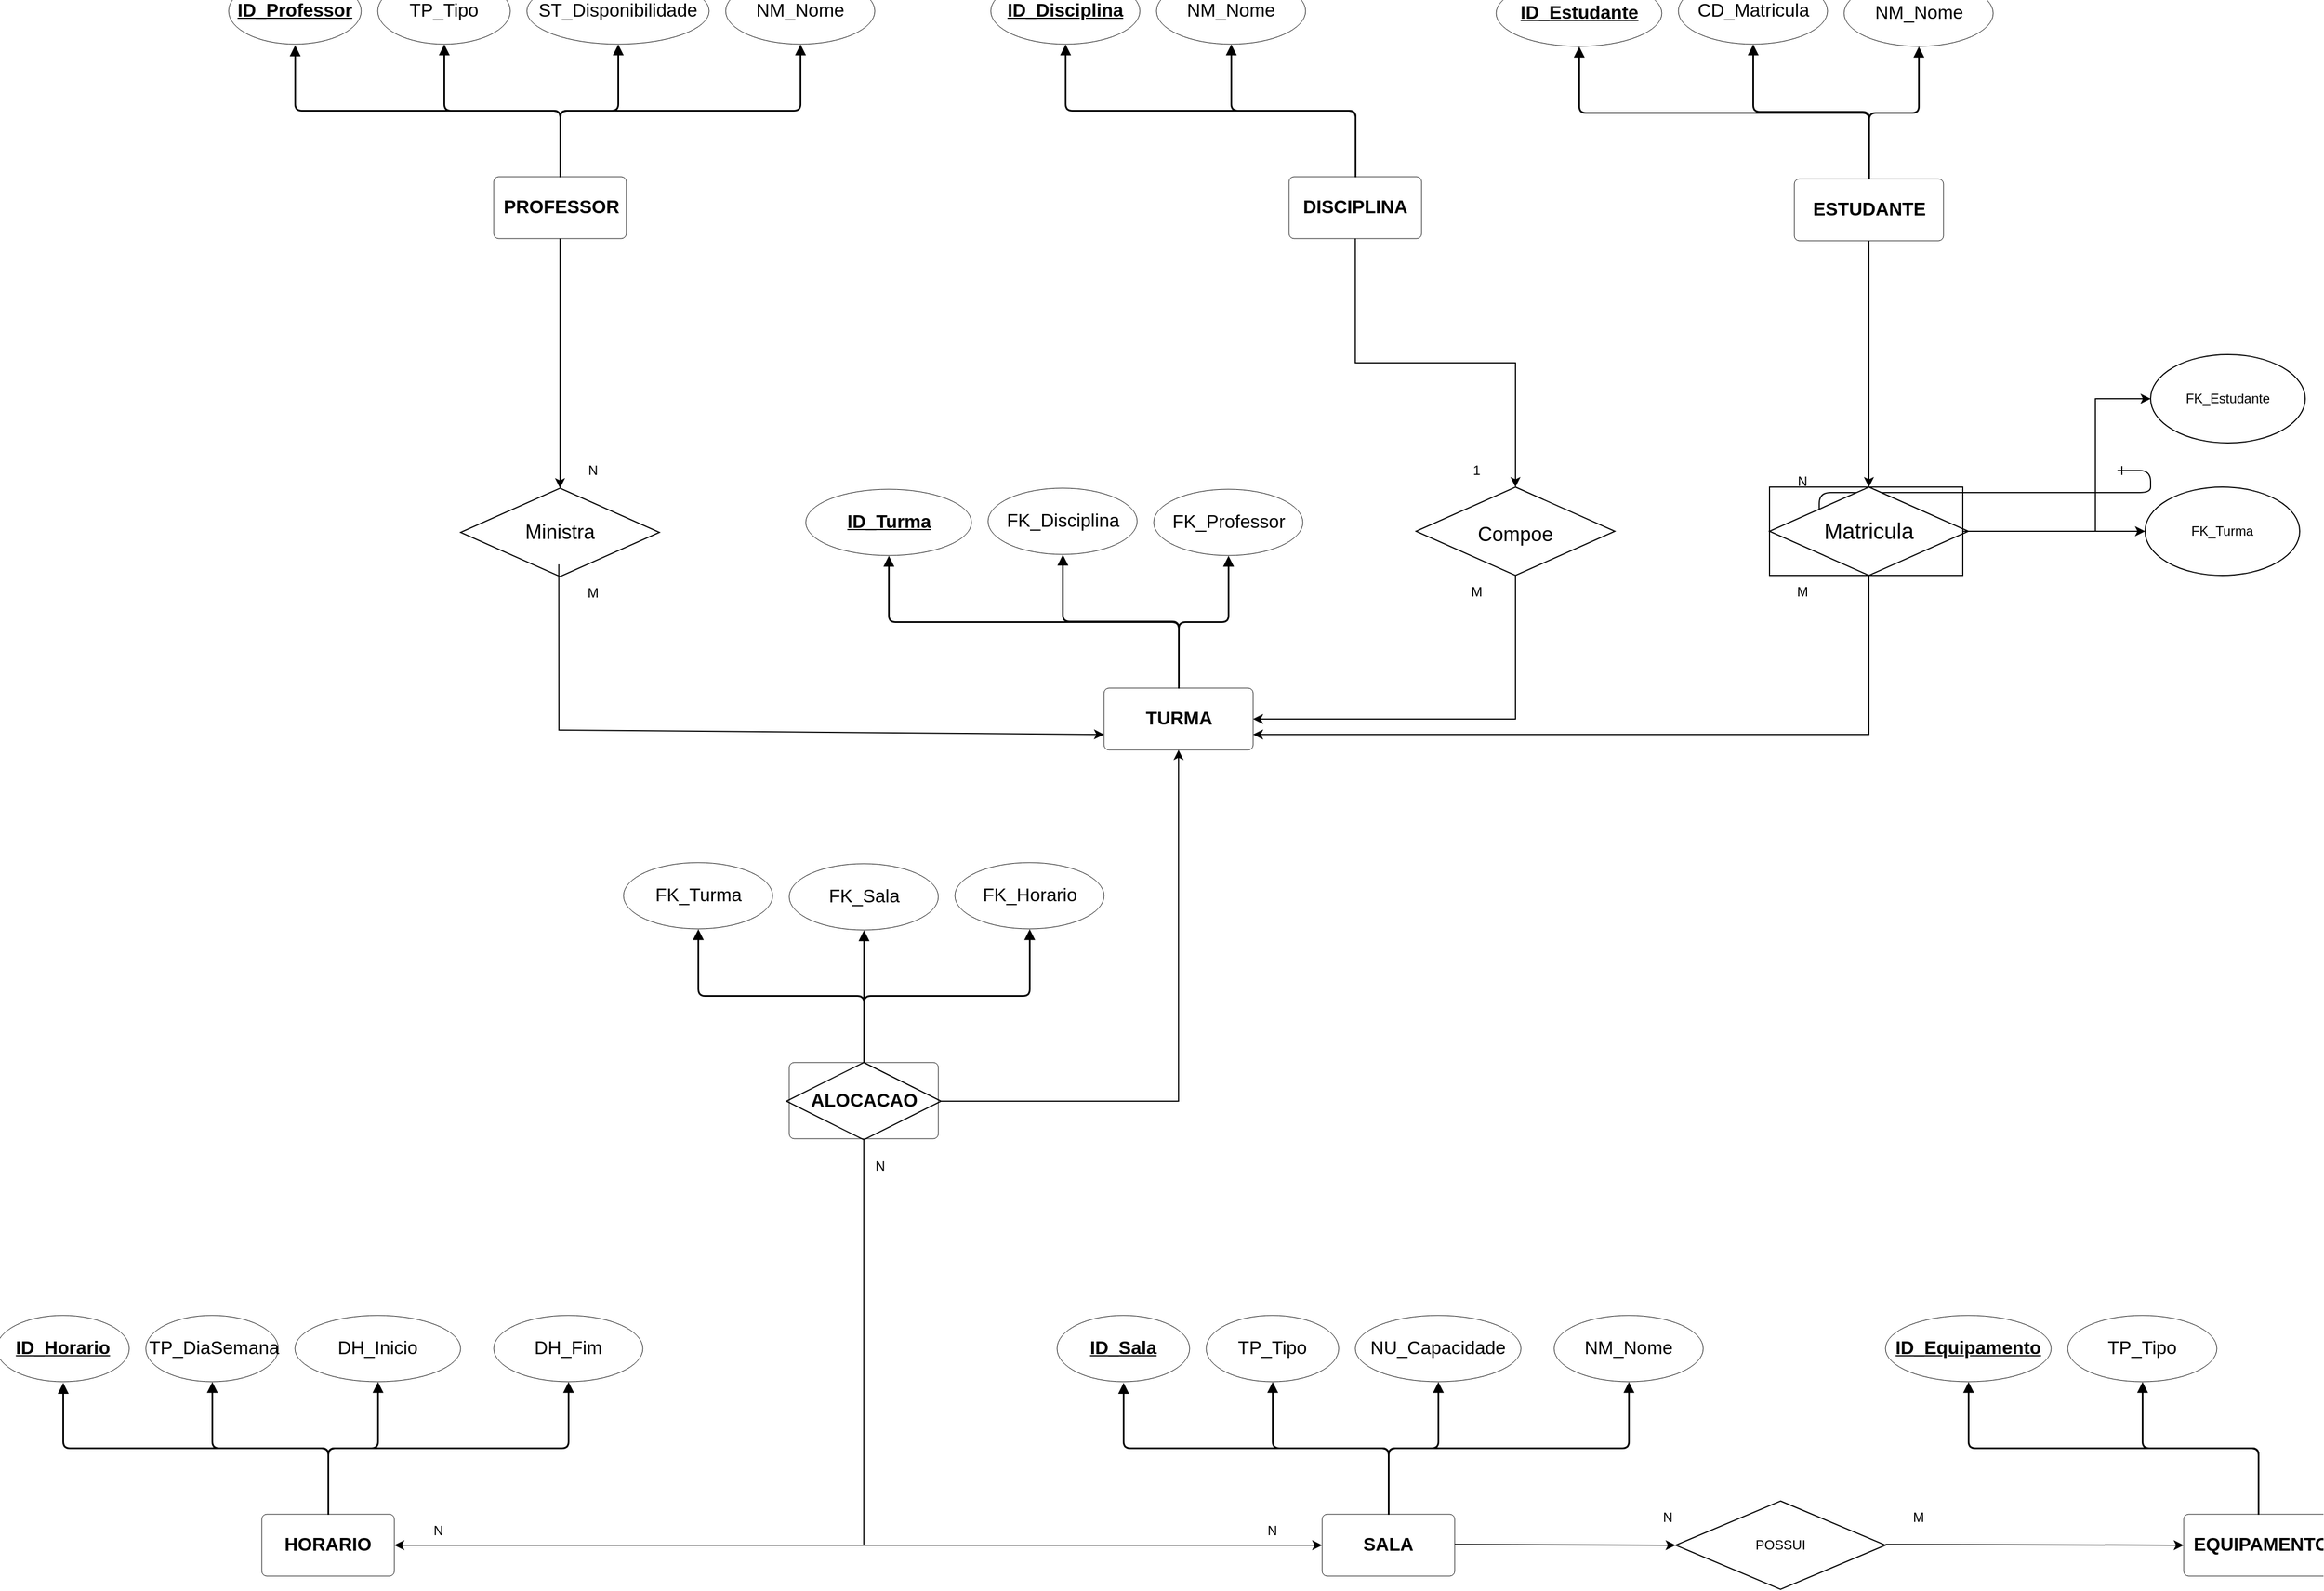 <mxfile version="27.0.5">
  <diagram id="R2lEEEUBdFMjLlhIrx00" name="Page-1">
    <mxGraphModel dx="4417" dy="2683" grid="1" gridSize="10" guides="1" tooltips="1" connect="1" arrows="1" fold="1" page="1" pageScale="1" pageWidth="850" pageHeight="1100" math="0" shadow="0" extFonts="Permanent Marker^https://fonts.googleapis.com/css?family=Permanent+Marker">
      <root>
        <mxCell id="0" />
        <mxCell id="1" parent="0" />
        <mxCell id="C-vyLk0tnHw3VtMMgP7b-12" value="" style="edgeStyle=entityRelationEdgeStyle;endArrow=ERzeroToMany;startArrow=ERone;endFill=1;startFill=0;labelBackgroundColor=none;fontColor=default;" parent="1" target="C-vyLk0tnHw3VtMMgP7b-17" edge="1">
          <mxGeometry width="100" height="100" relative="1" as="geometry">
            <mxPoint x="700" y="165" as="sourcePoint" />
            <mxPoint x="460" y="205" as="targetPoint" />
          </mxGeometry>
        </mxCell>
        <mxCell id="Y19wQWIksPXoUxGlIQRN-101" style="edgeStyle=orthogonalEdgeStyle;rounded=0;orthogonalLoop=1;jettySize=auto;html=1;exitX=0.5;exitY=1;exitDx=0;exitDy=0;entryX=0.5;entryY=0;entryDx=0;entryDy=0;" edge="1" parent="1" source="Y19wQWIksPXoUxGlIQRN-10" target="Y19wQWIksPXoUxGlIQRN-97">
          <mxGeometry relative="1" as="geometry" />
        </mxCell>
        <mxCell id="Y19wQWIksPXoUxGlIQRN-10" value="DISCIPLINA" style="html=1;overflow=block;blockSpacing=1;whiteSpace=wrap;fontSize=16.7;fontStyle=1;spacing=9;strokeOpacity=100;rounded=1;absoluteArcSize=1;arcSize=9;strokeWidth=NaN;lucidId=G15fPgt_3bsX;labelBackgroundColor=none;" vertex="1" parent="1">
          <mxGeometry x="-50" y="-101" width="120" height="56" as="geometry" />
        </mxCell>
        <mxCell id="Y19wQWIksPXoUxGlIQRN-11" value="ID_Disciplina" style="html=1;overflow=block;blockSpacing=1;whiteSpace=wrap;ellipse;fontSize=16.7;fontStyle=5;spacing=3.8;strokeOpacity=100;rounded=1;absoluteArcSize=1;arcSize=9;strokeWidth=NaN;lucidId=r35fnJfatce~;labelBackgroundColor=none;" vertex="1" parent="1">
          <mxGeometry x="-320" y="-281" width="135" height="60" as="geometry" />
        </mxCell>
        <mxCell id="Y19wQWIksPXoUxGlIQRN-12" value="SALA" style="html=1;overflow=block;blockSpacing=1;whiteSpace=wrap;fontSize=16.7;fontStyle=1;spacing=9;strokeOpacity=100;rounded=1;absoluteArcSize=1;arcSize=9;strokeWidth=NaN;lucidId=f-5flPXtcrAJ;labelBackgroundColor=none;" vertex="1" parent="1">
          <mxGeometry x="-20" y="1110" width="120" height="56" as="geometry" />
        </mxCell>
        <mxCell id="Y19wQWIksPXoUxGlIQRN-13" value="" style="html=1;jettySize=18;whiteSpace=wrap;fontSize=13;strokeWidth=1.5;rounded=1;arcSize=12;edgeStyle=orthogonalEdgeStyle;startArrow=none;endArrow=block;endFill=1;exitX=0.5;exitY=-0.014;exitPerimeter=0;entryX=0.5;entryY=1.013;entryPerimeter=0;lucidId=l.5fnVeJF74H;labelBackgroundColor=none;fontColor=default;" edge="1" parent="1" source="Y19wQWIksPXoUxGlIQRN-12" target="Y19wQWIksPXoUxGlIQRN-14">
          <mxGeometry width="100" height="100" relative="1" as="geometry">
            <Array as="points" />
          </mxGeometry>
        </mxCell>
        <mxCell id="Y19wQWIksPXoUxGlIQRN-14" value="ID_Sala" style="html=1;overflow=block;blockSpacing=1;whiteSpace=wrap;ellipse;fontSize=16.7;fontStyle=5;spacing=3.8;strokeOpacity=100;rounded=1;absoluteArcSize=1;arcSize=9;strokeWidth=NaN;lucidId=n.5fCpDBYmZc;labelBackgroundColor=none;" vertex="1" parent="1">
          <mxGeometry x="-260" y="930" width="120" height="60" as="geometry" />
        </mxCell>
        <mxCell id="Y19wQWIksPXoUxGlIQRN-15" value="TP_Tipo" style="html=1;overflow=block;blockSpacing=1;whiteSpace=wrap;ellipse;fontSize=16.7;spacing=3.8;strokeOpacity=100;rounded=1;absoluteArcSize=1;arcSize=9;strokeWidth=NaN;lucidId=db6f_Iska4-0;labelBackgroundColor=none;" vertex="1" parent="1">
          <mxGeometry x="-125" y="930" width="120" height="60" as="geometry" />
        </mxCell>
        <mxCell id="Y19wQWIksPXoUxGlIQRN-16" value="" style="html=1;jettySize=18;whiteSpace=wrap;fontSize=13;strokeWidth=1.5;rounded=1;arcSize=12;edgeStyle=orthogonalEdgeStyle;startArrow=none;endArrow=block;endFill=1;exitX=0.5;exitY=0;exitPerimeter=0;entryX=0.5;entryY=1;entryPerimeter=0;lucidId=wb6fEzqREAwt;labelBackgroundColor=none;fontColor=default;" edge="1" parent="1" source="Y19wQWIksPXoUxGlIQRN-12" target="Y19wQWIksPXoUxGlIQRN-15">
          <mxGeometry width="100" height="100" relative="1" as="geometry">
            <Array as="points" />
          </mxGeometry>
        </mxCell>
        <mxCell id="Y19wQWIksPXoUxGlIQRN-17" value="NU_Capacidade" style="html=1;overflow=block;blockSpacing=1;whiteSpace=wrap;ellipse;fontSize=16.7;spacing=3.8;strokeOpacity=100;rounded=1;absoluteArcSize=1;arcSize=9;strokeWidth=NaN;lucidId=_b6fiLza6qaf;labelBackgroundColor=none;" vertex="1" parent="1">
          <mxGeometry x="10" y="930" width="150" height="60" as="geometry" />
        </mxCell>
        <mxCell id="Y19wQWIksPXoUxGlIQRN-18" value="" style="html=1;jettySize=18;whiteSpace=wrap;fontSize=13;strokeWidth=1.5;rounded=1;arcSize=12;edgeStyle=orthogonalEdgeStyle;startArrow=none;endArrow=block;endFill=1;exitX=0.5;exitY=0;exitPerimeter=0;entryX=0.5;entryY=1;entryPerimeter=0;lucidId=ec6fZ.DXmD2O;labelBackgroundColor=none;fontColor=default;" edge="1" parent="1" source="Y19wQWIksPXoUxGlIQRN-12" target="Y19wQWIksPXoUxGlIQRN-17">
          <mxGeometry width="100" height="100" relative="1" as="geometry">
            <Array as="points" />
          </mxGeometry>
        </mxCell>
        <mxCell id="Y19wQWIksPXoUxGlIQRN-19" value="NM_Nome" style="html=1;overflow=block;blockSpacing=1;whiteSpace=wrap;ellipse;fontSize=16.7;spacing=3.8;strokeOpacity=100;rounded=1;absoluteArcSize=1;arcSize=9;strokeWidth=NaN;lucidId=Pc6fHeIhC-_U;labelBackgroundColor=none;" vertex="1" parent="1">
          <mxGeometry x="-170" y="-281" width="135" height="60" as="geometry" />
        </mxCell>
        <mxCell id="Y19wQWIksPXoUxGlIQRN-20" value="" style="html=1;jettySize=18;whiteSpace=wrap;fontSize=13;strokeWidth=1.5;rounded=1;arcSize=12;edgeStyle=orthogonalEdgeStyle;startArrow=none;endArrow=block;endFill=1;exitX=0.5;exitY=0;exitPerimeter=0;entryX=0.5;entryY=1;entryPerimeter=0;lucidId=9c6fgiMmkkS1;labelBackgroundColor=none;fontColor=default;" edge="1" parent="1" source="Y19wQWIksPXoUxGlIQRN-10" target="Y19wQWIksPXoUxGlIQRN-11">
          <mxGeometry width="100" height="100" relative="1" as="geometry">
            <Array as="points" />
          </mxGeometry>
        </mxCell>
        <mxCell id="Y19wQWIksPXoUxGlIQRN-21" value="" style="html=1;jettySize=18;whiteSpace=wrap;fontSize=13;strokeWidth=1.5;rounded=1;arcSize=12;edgeStyle=orthogonalEdgeStyle;startArrow=none;endArrow=block;endFill=1;exitX=0.5;exitY=0;exitPerimeter=0;entryX=0.5;entryY=1;entryPerimeter=0;lucidId=fd6fWQZdlLP0;labelBackgroundColor=none;fontColor=default;" edge="1" parent="1" source="Y19wQWIksPXoUxGlIQRN-10" target="Y19wQWIksPXoUxGlIQRN-19">
          <mxGeometry width="100" height="100" relative="1" as="geometry">
            <Array as="points" />
          </mxGeometry>
        </mxCell>
        <mxCell id="Y19wQWIksPXoUxGlIQRN-22" value="NM_Nome" style="html=1;overflow=block;blockSpacing=1;whiteSpace=wrap;ellipse;fontSize=16.7;spacing=3.8;strokeOpacity=100;rounded=1;absoluteArcSize=1;arcSize=9;strokeWidth=NaN;lucidId=Id6f2OHknpW-;labelBackgroundColor=none;" vertex="1" parent="1">
          <mxGeometry x="190" y="930" width="135" height="60" as="geometry" />
        </mxCell>
        <mxCell id="Y19wQWIksPXoUxGlIQRN-23" value="" style="html=1;jettySize=18;whiteSpace=wrap;fontSize=13;strokeWidth=1.5;rounded=1;arcSize=12;edgeStyle=orthogonalEdgeStyle;startArrow=none;endArrow=block;endFill=1;exitX=0.5;exitY=0;exitPerimeter=0;entryX=0.5;entryY=1;entryPerimeter=0;lucidId=Od6fX6udn92e;labelBackgroundColor=none;fontColor=default;" edge="1" parent="1" source="Y19wQWIksPXoUxGlIQRN-12" target="Y19wQWIksPXoUxGlIQRN-22">
          <mxGeometry width="100" height="100" relative="1" as="geometry">
            <Array as="points" />
          </mxGeometry>
        </mxCell>
        <mxCell id="Y19wQWIksPXoUxGlIQRN-24" value="PROFESSOR" style="html=1;overflow=block;blockSpacing=1;whiteSpace=wrap;fontSize=16.7;fontStyle=1;spacing=9;strokeOpacity=100;rounded=1;absoluteArcSize=1;arcSize=9;strokeWidth=NaN;lucidId=ae6fUF9AULxB;labelBackgroundColor=none;" vertex="1" parent="1">
          <mxGeometry x="-770" y="-101" width="120" height="56" as="geometry" />
        </mxCell>
        <mxCell id="Y19wQWIksPXoUxGlIQRN-25" value="" style="html=1;jettySize=18;whiteSpace=wrap;fontSize=13;strokeWidth=1.5;rounded=1;arcSize=12;edgeStyle=orthogonalEdgeStyle;startArrow=none;endArrow=block;endFill=1;exitX=0.5;exitY=-0.014;exitPerimeter=0;entryX=0.5;entryY=1.013;entryPerimeter=0;lucidId=ae6f1gedmV-D;labelBackgroundColor=none;fontColor=default;" edge="1" parent="1" source="Y19wQWIksPXoUxGlIQRN-24" target="Y19wQWIksPXoUxGlIQRN-26">
          <mxGeometry width="100" height="100" relative="1" as="geometry">
            <Array as="points" />
          </mxGeometry>
        </mxCell>
        <mxCell id="Y19wQWIksPXoUxGlIQRN-26" value="ID_Professor" style="html=1;overflow=block;blockSpacing=1;whiteSpace=wrap;ellipse;fontSize=16.7;fontStyle=5;spacing=3.8;strokeOpacity=100;rounded=1;absoluteArcSize=1;arcSize=9;strokeWidth=NaN;lucidId=ae6fgK1PmJRZ;labelBackgroundColor=none;" vertex="1" parent="1">
          <mxGeometry x="-1010" y="-281" width="120" height="60" as="geometry" />
        </mxCell>
        <mxCell id="Y19wQWIksPXoUxGlIQRN-27" value="TP_Tipo" style="html=1;overflow=block;blockSpacing=1;whiteSpace=wrap;ellipse;fontSize=16.7;spacing=3.8;strokeOpacity=100;rounded=1;absoluteArcSize=1;arcSize=9;strokeWidth=NaN;lucidId=ae6f2gvM5-Yw;labelBackgroundColor=none;" vertex="1" parent="1">
          <mxGeometry x="-875" y="-281" width="120" height="60" as="geometry" />
        </mxCell>
        <mxCell id="Y19wQWIksPXoUxGlIQRN-28" value="" style="html=1;jettySize=18;whiteSpace=wrap;fontSize=13;strokeWidth=1.5;rounded=1;arcSize=12;edgeStyle=orthogonalEdgeStyle;startArrow=none;endArrow=block;endFill=1;exitX=0.5;exitY=0;exitPerimeter=0;entryX=0.5;entryY=1;entryPerimeter=0;lucidId=ae6ffpph3scF;labelBackgroundColor=none;fontColor=default;" edge="1" parent="1" source="Y19wQWIksPXoUxGlIQRN-24" target="Y19wQWIksPXoUxGlIQRN-27">
          <mxGeometry width="100" height="100" relative="1" as="geometry">
            <Array as="points" />
          </mxGeometry>
        </mxCell>
        <mxCell id="Y19wQWIksPXoUxGlIQRN-29" value="ST_Disponibilidade" style="html=1;overflow=block;blockSpacing=1;whiteSpace=wrap;ellipse;fontSize=16.7;spacing=3.8;strokeOpacity=100;rounded=1;absoluteArcSize=1;arcSize=9;strokeWidth=NaN;lucidId=ae6fedMLyvdE;labelBackgroundColor=none;" vertex="1" parent="1">
          <mxGeometry x="-740" y="-281" width="165" height="60" as="geometry" />
        </mxCell>
        <mxCell id="Y19wQWIksPXoUxGlIQRN-30" value="" style="html=1;jettySize=18;whiteSpace=wrap;fontSize=13;strokeWidth=1.5;rounded=1;arcSize=12;edgeStyle=orthogonalEdgeStyle;startArrow=none;endArrow=block;endFill=1;exitX=0.5;exitY=0;exitPerimeter=0;entryX=0.5;entryY=1;entryPerimeter=0;lucidId=ae6fzTGtWHYr;labelBackgroundColor=none;fontColor=default;" edge="1" parent="1" source="Y19wQWIksPXoUxGlIQRN-24" target="Y19wQWIksPXoUxGlIQRN-29">
          <mxGeometry width="100" height="100" relative="1" as="geometry">
            <Array as="points" />
          </mxGeometry>
        </mxCell>
        <mxCell id="Y19wQWIksPXoUxGlIQRN-31" value="NM_Nome" style="html=1;overflow=block;blockSpacing=1;whiteSpace=wrap;ellipse;fontSize=16.7;spacing=3.8;strokeOpacity=100;rounded=1;absoluteArcSize=1;arcSize=9;strokeWidth=NaN;lucidId=ae6fN-3-NMFZ;labelBackgroundColor=none;" vertex="1" parent="1">
          <mxGeometry x="-560" y="-281" width="135" height="60" as="geometry" />
        </mxCell>
        <mxCell id="Y19wQWIksPXoUxGlIQRN-32" value="" style="html=1;jettySize=18;whiteSpace=wrap;fontSize=13;strokeWidth=1.5;rounded=1;arcSize=12;edgeStyle=orthogonalEdgeStyle;startArrow=none;endArrow=block;endFill=1;exitX=0.5;exitY=0;exitPerimeter=0;entryX=0.5;entryY=1;entryPerimeter=0;lucidId=ae6fDU~baldn;labelBackgroundColor=none;fontColor=default;" edge="1" parent="1" source="Y19wQWIksPXoUxGlIQRN-24" target="Y19wQWIksPXoUxGlIQRN-31">
          <mxGeometry width="100" height="100" relative="1" as="geometry">
            <Array as="points" />
          </mxGeometry>
        </mxCell>
        <mxCell id="Y19wQWIksPXoUxGlIQRN-33" value="EQUIPAMENTO" style="html=1;overflow=block;blockSpacing=1;whiteSpace=wrap;fontSize=16.7;fontStyle=1;spacing=9;strokeOpacity=100;rounded=1;absoluteArcSize=1;arcSize=9;strokeWidth=NaN;lucidId=ly6fkA5fnTM3;labelBackgroundColor=none;" vertex="1" parent="1">
          <mxGeometry x="760" y="1110" width="135" height="56" as="geometry" />
        </mxCell>
        <mxCell id="Y19wQWIksPXoUxGlIQRN-34" value="ID_Equipamento" style="html=1;overflow=block;blockSpacing=1;whiteSpace=wrap;ellipse;fontSize=16.7;fontStyle=5;spacing=3.8;strokeOpacity=100;rounded=1;absoluteArcSize=1;arcSize=9;strokeWidth=NaN;lucidId=ly6flIOGe62c;labelBackgroundColor=none;" vertex="1" parent="1">
          <mxGeometry x="490" y="930" width="150" height="60" as="geometry" />
        </mxCell>
        <mxCell id="Y19wQWIksPXoUxGlIQRN-35" value="TP_Tipo" style="html=1;overflow=block;blockSpacing=1;whiteSpace=wrap;ellipse;fontSize=16.7;spacing=3.8;strokeOpacity=100;rounded=1;absoluteArcSize=1;arcSize=9;strokeWidth=NaN;lucidId=ly6fFEXKtT0r;labelBackgroundColor=none;" vertex="1" parent="1">
          <mxGeometry x="655" y="930" width="135" height="60" as="geometry" />
        </mxCell>
        <mxCell id="Y19wQWIksPXoUxGlIQRN-36" value="" style="html=1;jettySize=18;whiteSpace=wrap;fontSize=13;strokeWidth=1.5;rounded=1;arcSize=12;edgeStyle=orthogonalEdgeStyle;startArrow=none;endArrow=block;endFill=1;exitX=0.5;exitY=0;exitPerimeter=0;entryX=0.5;entryY=1;entryPerimeter=0;lucidId=ly6fE08NCX~Z;labelBackgroundColor=none;fontColor=default;" edge="1" parent="1" source="Y19wQWIksPXoUxGlIQRN-33" target="Y19wQWIksPXoUxGlIQRN-34">
          <mxGeometry width="100" height="100" relative="1" as="geometry">
            <Array as="points" />
          </mxGeometry>
        </mxCell>
        <mxCell id="Y19wQWIksPXoUxGlIQRN-37" value="" style="html=1;jettySize=18;whiteSpace=wrap;fontSize=13;strokeWidth=1.5;rounded=1;arcSize=12;edgeStyle=orthogonalEdgeStyle;startArrow=none;endArrow=block;endFill=1;exitX=0.5;exitY=0;exitPerimeter=0;entryX=0.5;entryY=1;entryPerimeter=0;lucidId=ly6fo3CYjyu_;labelBackgroundColor=none;fontColor=default;" edge="1" parent="1" source="Y19wQWIksPXoUxGlIQRN-33" target="Y19wQWIksPXoUxGlIQRN-35">
          <mxGeometry width="100" height="100" relative="1" as="geometry">
            <Array as="points" />
          </mxGeometry>
        </mxCell>
        <mxCell id="Y19wQWIksPXoUxGlIQRN-38" value="TURMA" style="html=1;overflow=block;blockSpacing=1;whiteSpace=wrap;fontSize=16.7;fontStyle=1;spacing=9;strokeOpacity=100;rounded=1;absoluteArcSize=1;arcSize=9;strokeWidth=NaN;lucidId=Gz6fHb41qWWC;labelBackgroundColor=none;" vertex="1" parent="1">
          <mxGeometry x="-217.5" y="362" width="135" height="56" as="geometry" />
        </mxCell>
        <mxCell id="Y19wQWIksPXoUxGlIQRN-39" value="ID_Turma" style="html=1;overflow=block;blockSpacing=1;whiteSpace=wrap;ellipse;fontSize=16.7;fontStyle=5;spacing=3.8;strokeOpacity=100;rounded=1;absoluteArcSize=1;arcSize=9;strokeWidth=NaN;lucidId=Gz6fg9Iudxbc;labelBackgroundColor=none;" vertex="1" parent="1">
          <mxGeometry x="-487.5" y="182" width="150" height="60" as="geometry" />
        </mxCell>
        <mxCell id="Y19wQWIksPXoUxGlIQRN-40" value="" style="html=1;jettySize=18;whiteSpace=wrap;fontSize=13;strokeWidth=1.5;rounded=1;arcSize=12;edgeStyle=orthogonalEdgeStyle;startArrow=none;endArrow=block;endFill=1;exitX=0.5;exitY=0;exitPerimeter=0;entryX=0.5;entryY=1;entryPerimeter=0;lucidId=Gz6fzZNjKGnE;labelBackgroundColor=none;fontColor=default;" edge="1" parent="1" source="Y19wQWIksPXoUxGlIQRN-38" target="Y19wQWIksPXoUxGlIQRN-39">
          <mxGeometry width="100" height="100" relative="1" as="geometry">
            <Array as="points" />
          </mxGeometry>
        </mxCell>
        <mxCell id="Y19wQWIksPXoUxGlIQRN-41" value="FK_Disciplina" style="html=1;overflow=block;blockSpacing=1;whiteSpace=wrap;ellipse;fontSize=16.7;spacing=3.8;strokeOpacity=100;rounded=1;absoluteArcSize=1;arcSize=9;strokeWidth=NaN;lucidId=uD6fO5CY.-qX;labelBackgroundColor=none;" vertex="1" parent="1">
          <mxGeometry x="-322.5" y="181" width="135" height="60" as="geometry" />
        </mxCell>
        <mxCell id="Y19wQWIksPXoUxGlIQRN-42" value="" style="html=1;jettySize=18;whiteSpace=wrap;fontSize=13;strokeWidth=1.5;rounded=1;arcSize=12;edgeStyle=orthogonalEdgeStyle;startArrow=none;endArrow=block;endFill=1;exitX=0.5;exitY=0;exitPerimeter=0;entryX=0.5;entryY=1;entryPerimeter=0;lucidId=ND6f~f7A.z3M;labelBackgroundColor=none;fontColor=default;" edge="1" parent="1" source="Y19wQWIksPXoUxGlIQRN-38" target="Y19wQWIksPXoUxGlIQRN-41">
          <mxGeometry width="100" height="100" relative="1" as="geometry">
            <Array as="points" />
          </mxGeometry>
        </mxCell>
        <mxCell id="Y19wQWIksPXoUxGlIQRN-43" value="FK_Professor" style="html=1;overflow=block;blockSpacing=1;whiteSpace=wrap;ellipse;fontSize=16.7;spacing=3.8;strokeOpacity=100;rounded=1;absoluteArcSize=1;arcSize=9;strokeWidth=NaN;lucidId=FE6f62Zp4HdE;labelBackgroundColor=none;" vertex="1" parent="1">
          <mxGeometry x="-172.5" y="182" width="135" height="60" as="geometry" />
        </mxCell>
        <mxCell id="Y19wQWIksPXoUxGlIQRN-44" value="" style="html=1;jettySize=18;whiteSpace=wrap;fontSize=13;strokeWidth=1.5;rounded=1;arcSize=12;edgeStyle=orthogonalEdgeStyle;startArrow=none;endArrow=block;endFill=1;exitX=0.5;exitY=0;exitPerimeter=0;entryX=0.5;entryY=1;entryPerimeter=0;lucidId=UE6f~IkM~NAu;labelBackgroundColor=none;fontColor=default;" edge="1" parent="1" source="Y19wQWIksPXoUxGlIQRN-38" target="Y19wQWIksPXoUxGlIQRN-43">
          <mxGeometry width="100" height="100" relative="1" as="geometry">
            <Array as="points" />
          </mxGeometry>
        </mxCell>
        <mxCell id="Y19wQWIksPXoUxGlIQRN-45" value="HORARIO" style="html=1;overflow=block;blockSpacing=1;whiteSpace=wrap;fontSize=16.7;fontStyle=1;spacing=9;strokeOpacity=100;rounded=1;absoluteArcSize=1;arcSize=9;strokeWidth=NaN;lucidId=WQ6fI_Xy43c9;labelBackgroundColor=none;" vertex="1" parent="1">
          <mxGeometry x="-980" y="1110" width="120" height="56" as="geometry" />
        </mxCell>
        <mxCell id="Y19wQWIksPXoUxGlIQRN-46" value="" style="html=1;jettySize=18;whiteSpace=wrap;fontSize=13;strokeWidth=1.5;rounded=1;arcSize=12;edgeStyle=orthogonalEdgeStyle;startArrow=none;endArrow=block;endFill=1;exitX=0.5;exitY=-0.014;exitPerimeter=0;entryX=0.5;entryY=1.013;entryPerimeter=0;lucidId=WQ6fuU-aL5SK;labelBackgroundColor=none;fontColor=default;" edge="1" parent="1" source="Y19wQWIksPXoUxGlIQRN-45" target="Y19wQWIksPXoUxGlIQRN-47">
          <mxGeometry width="100" height="100" relative="1" as="geometry">
            <Array as="points" />
          </mxGeometry>
        </mxCell>
        <mxCell id="Y19wQWIksPXoUxGlIQRN-47" value="ID_Horario" style="html=1;overflow=block;blockSpacing=1;whiteSpace=wrap;ellipse;fontSize=16.7;fontStyle=5;spacing=3.8;strokeOpacity=100;rounded=1;absoluteArcSize=1;arcSize=9;strokeWidth=NaN;lucidId=WQ6f-cWeAVWq;labelBackgroundColor=none;" vertex="1" parent="1">
          <mxGeometry x="-1220" y="930" width="120" height="60" as="geometry" />
        </mxCell>
        <mxCell id="Y19wQWIksPXoUxGlIQRN-48" value="TP_DiaSemana" style="html=1;overflow=block;blockSpacing=1;whiteSpace=wrap;ellipse;fontSize=16.7;spacing=3.8;strokeOpacity=100;rounded=1;absoluteArcSize=1;arcSize=9;strokeWidth=NaN;lucidId=WQ6fr980sNWZ;labelBackgroundColor=none;" vertex="1" parent="1">
          <mxGeometry x="-1085" y="930" width="120" height="60" as="geometry" />
        </mxCell>
        <mxCell id="Y19wQWIksPXoUxGlIQRN-49" value="" style="html=1;jettySize=18;whiteSpace=wrap;fontSize=13;strokeWidth=1.5;rounded=1;arcSize=12;edgeStyle=orthogonalEdgeStyle;startArrow=none;endArrow=block;endFill=1;exitX=0.5;exitY=0;exitPerimeter=0;entryX=0.5;entryY=1;entryPerimeter=0;lucidId=WQ6fGbkqWfLp;labelBackgroundColor=none;fontColor=default;" edge="1" parent="1" source="Y19wQWIksPXoUxGlIQRN-45" target="Y19wQWIksPXoUxGlIQRN-48">
          <mxGeometry width="100" height="100" relative="1" as="geometry">
            <Array as="points" />
          </mxGeometry>
        </mxCell>
        <mxCell id="Y19wQWIksPXoUxGlIQRN-50" value="DH_Inicio" style="html=1;overflow=block;blockSpacing=1;whiteSpace=wrap;ellipse;fontSize=16.7;spacing=3.8;strokeOpacity=100;rounded=1;absoluteArcSize=1;arcSize=9;strokeWidth=NaN;lucidId=WQ6fbbf7PhZ1;labelBackgroundColor=none;" vertex="1" parent="1">
          <mxGeometry x="-950" y="930" width="150" height="60" as="geometry" />
        </mxCell>
        <mxCell id="Y19wQWIksPXoUxGlIQRN-51" value="" style="html=1;jettySize=18;whiteSpace=wrap;fontSize=13;strokeWidth=1.5;rounded=1;arcSize=12;edgeStyle=orthogonalEdgeStyle;startArrow=none;endArrow=block;endFill=1;exitX=0.5;exitY=0;exitPerimeter=0;entryX=0.5;entryY=1;entryPerimeter=0;lucidId=WQ6fk4638HUY;labelBackgroundColor=none;fontColor=default;" edge="1" parent="1" source="Y19wQWIksPXoUxGlIQRN-45" target="Y19wQWIksPXoUxGlIQRN-50">
          <mxGeometry width="100" height="100" relative="1" as="geometry">
            <Array as="points" />
          </mxGeometry>
        </mxCell>
        <mxCell id="Y19wQWIksPXoUxGlIQRN-52" value="DH_Fim" style="html=1;overflow=block;blockSpacing=1;whiteSpace=wrap;ellipse;fontSize=16.7;spacing=3.8;strokeOpacity=100;rounded=1;absoluteArcSize=1;arcSize=9;strokeWidth=NaN;lucidId=WQ6fvAiR52QW;labelBackgroundColor=none;" vertex="1" parent="1">
          <mxGeometry x="-770" y="930" width="135" height="60" as="geometry" />
        </mxCell>
        <mxCell id="Y19wQWIksPXoUxGlIQRN-53" value="" style="html=1;jettySize=18;whiteSpace=wrap;fontSize=13;strokeWidth=1.5;rounded=1;arcSize=12;edgeStyle=orthogonalEdgeStyle;startArrow=none;endArrow=block;endFill=1;exitX=0.5;exitY=0;exitPerimeter=0;entryX=0.5;entryY=1;entryPerimeter=0;lucidId=WQ6f5iBZMKv1;labelBackgroundColor=none;fontColor=default;" edge="1" parent="1" source="Y19wQWIksPXoUxGlIQRN-45" target="Y19wQWIksPXoUxGlIQRN-52">
          <mxGeometry width="100" height="100" relative="1" as="geometry">
            <Array as="points" />
          </mxGeometry>
        </mxCell>
        <mxCell id="Y19wQWIksPXoUxGlIQRN-110" style="edgeStyle=orthogonalEdgeStyle;rounded=0;orthogonalLoop=1;jettySize=auto;html=1;exitX=0.5;exitY=1;exitDx=0;exitDy=0;" edge="1" parent="1" source="Y19wQWIksPXoUxGlIQRN-54" target="Y19wQWIksPXoUxGlIQRN-108">
          <mxGeometry relative="1" as="geometry" />
        </mxCell>
        <mxCell id="Y19wQWIksPXoUxGlIQRN-54" value="ESTUDANTE" style="html=1;overflow=block;blockSpacing=1;whiteSpace=wrap;fontSize=16.7;fontStyle=1;spacing=9;strokeOpacity=100;rounded=1;absoluteArcSize=1;arcSize=9;strokeWidth=NaN;lucidId=3R6fyVYIqaLP;labelBackgroundColor=none;" vertex="1" parent="1">
          <mxGeometry x="407.5" y="-99" width="135" height="56" as="geometry" />
        </mxCell>
        <mxCell id="Y19wQWIksPXoUxGlIQRN-55" value="ID_Estudante" style="html=1;overflow=block;blockSpacing=1;whiteSpace=wrap;ellipse;fontSize=16.7;fontStyle=5;spacing=3.8;strokeOpacity=100;rounded=1;absoluteArcSize=1;arcSize=9;strokeWidth=NaN;lucidId=3R6fCSmPHoHH;labelBackgroundColor=none;" vertex="1" parent="1">
          <mxGeometry x="137.5" y="-279" width="150" height="60" as="geometry" />
        </mxCell>
        <mxCell id="Y19wQWIksPXoUxGlIQRN-56" value="" style="html=1;jettySize=18;whiteSpace=wrap;fontSize=13;strokeWidth=1.5;rounded=1;arcSize=12;edgeStyle=orthogonalEdgeStyle;startArrow=none;endArrow=block;endFill=1;exitX=0.5;exitY=0;exitPerimeter=0;entryX=0.5;entryY=1;entryPerimeter=0;lucidId=3R6f0--CZN_C;labelBackgroundColor=none;fontColor=default;" edge="1" parent="1" source="Y19wQWIksPXoUxGlIQRN-54" target="Y19wQWIksPXoUxGlIQRN-55">
          <mxGeometry width="100" height="100" relative="1" as="geometry">
            <Array as="points" />
          </mxGeometry>
        </mxCell>
        <mxCell id="Y19wQWIksPXoUxGlIQRN-57" value="CD_Matricula" style="html=1;overflow=block;blockSpacing=1;whiteSpace=wrap;ellipse;fontSize=16.7;spacing=3.8;strokeOpacity=100;rounded=1;absoluteArcSize=1;arcSize=9;strokeWidth=NaN;lucidId=3R6f4P3A_lEq;labelBackgroundColor=none;" vertex="1" parent="1">
          <mxGeometry x="302.5" y="-281" width="135" height="60" as="geometry" />
        </mxCell>
        <mxCell id="Y19wQWIksPXoUxGlIQRN-58" value="" style="html=1;jettySize=18;whiteSpace=wrap;fontSize=13;strokeWidth=1.5;rounded=1;arcSize=12;edgeStyle=orthogonalEdgeStyle;startArrow=none;endArrow=block;endFill=1;exitX=0.5;exitY=0;exitPerimeter=0;entryX=0.5;entryY=1;entryPerimeter=0;lucidId=3R6frMJ.aWd6;labelBackgroundColor=none;fontColor=default;" edge="1" parent="1" source="Y19wQWIksPXoUxGlIQRN-54" target="Y19wQWIksPXoUxGlIQRN-57">
          <mxGeometry width="100" height="100" relative="1" as="geometry">
            <Array as="points" />
          </mxGeometry>
        </mxCell>
        <mxCell id="Y19wQWIksPXoUxGlIQRN-59" value="NM_Nome" style="html=1;overflow=block;blockSpacing=1;whiteSpace=wrap;ellipse;fontSize=16.7;spacing=3.8;strokeOpacity=100;rounded=1;absoluteArcSize=1;arcSize=9;strokeWidth=NaN;lucidId=3R6fFDSFC5ej;labelBackgroundColor=none;" vertex="1" parent="1">
          <mxGeometry x="452.5" y="-279" width="135" height="60" as="geometry" />
        </mxCell>
        <mxCell id="Y19wQWIksPXoUxGlIQRN-60" value="" style="html=1;jettySize=18;whiteSpace=wrap;fontSize=13;strokeWidth=1.5;rounded=1;arcSize=12;edgeStyle=orthogonalEdgeStyle;startArrow=none;endArrow=block;endFill=1;exitX=0.5;exitY=0;exitPerimeter=0;entryX=0.5;entryY=1;entryPerimeter=0;lucidId=3R6fZvHzz3dQ;labelBackgroundColor=none;fontColor=default;" edge="1" parent="1" source="Y19wQWIksPXoUxGlIQRN-54" target="Y19wQWIksPXoUxGlIQRN-59">
          <mxGeometry width="100" height="100" relative="1" as="geometry">
            <Array as="points" />
          </mxGeometry>
        </mxCell>
        <mxCell id="Y19wQWIksPXoUxGlIQRN-61" value="ALOCACAO" style="html=1;overflow=block;blockSpacing=1;whiteSpace=wrap;fontSize=16.7;fontStyle=1;spacing=9;strokeOpacity=100;rounded=1;absoluteArcSize=1;arcSize=9;strokeWidth=NaN;lucidId=ST6fM2zTrdxQ;labelBackgroundColor=none;" vertex="1" parent="1">
          <mxGeometry x="-502.5" y="701" width="135" height="69" as="geometry" />
        </mxCell>
        <mxCell id="Y19wQWIksPXoUxGlIQRN-62" value="FK_Turma" style="html=1;overflow=block;blockSpacing=1;whiteSpace=wrap;ellipse;fontSize=16.7;spacing=3.8;strokeOpacity=100;rounded=1;absoluteArcSize=1;arcSize=9;strokeWidth=NaN;lucidId=ST6f1gxqOVVi;labelBackgroundColor=none;" vertex="1" parent="1">
          <mxGeometry x="-652.5" y="520" width="135" height="60" as="geometry" />
        </mxCell>
        <mxCell id="Y19wQWIksPXoUxGlIQRN-63" value="" style="html=1;jettySize=18;whiteSpace=wrap;fontSize=13;strokeWidth=1.5;rounded=1;arcSize=12;edgeStyle=orthogonalEdgeStyle;startArrow=none;endArrow=block;endFill=1;exitX=0.5;exitY=0;exitPerimeter=0;entryX=0.5;entryY=1;entryPerimeter=0;lucidId=ST6fXGDpcyle;labelBackgroundColor=none;fontColor=default;" edge="1" parent="1" source="Y19wQWIksPXoUxGlIQRN-61" target="Y19wQWIksPXoUxGlIQRN-62">
          <mxGeometry width="100" height="100" relative="1" as="geometry">
            <Array as="points" />
          </mxGeometry>
        </mxCell>
        <mxCell id="Y19wQWIksPXoUxGlIQRN-64" value="FK_Sala" style="html=1;overflow=block;blockSpacing=1;whiteSpace=wrap;ellipse;fontSize=16.7;spacing=3.8;strokeOpacity=100;rounded=1;absoluteArcSize=1;arcSize=9;strokeWidth=NaN;lucidId=ST6fa044gmdd;labelBackgroundColor=none;" vertex="1" parent="1">
          <mxGeometry x="-502.5" y="521" width="135" height="60" as="geometry" />
        </mxCell>
        <mxCell id="Y19wQWIksPXoUxGlIQRN-65" value="" style="html=1;jettySize=18;whiteSpace=wrap;fontSize=13;strokeWidth=1.5;rounded=1;arcSize=12;edgeStyle=orthogonalEdgeStyle;startArrow=none;endArrow=block;endFill=1;exitX=0.5;exitY=0;exitPerimeter=0;entryX=0.5;entryY=1;entryPerimeter=0;lucidId=ST6fmIOSftkJ;labelBackgroundColor=none;fontColor=default;" edge="1" parent="1" source="Y19wQWIksPXoUxGlIQRN-61" target="Y19wQWIksPXoUxGlIQRN-64">
          <mxGeometry width="100" height="100" relative="1" as="geometry">
            <Array as="points" />
          </mxGeometry>
        </mxCell>
        <mxCell id="Y19wQWIksPXoUxGlIQRN-66" value="FK_Horario" style="html=1;overflow=block;blockSpacing=1;whiteSpace=wrap;ellipse;fontSize=16.7;spacing=3.8;strokeOpacity=100;rounded=1;absoluteArcSize=1;arcSize=9;strokeWidth=NaN;lucidId=-U6fcGYteFbJ;labelBackgroundColor=none;" vertex="1" parent="1">
          <mxGeometry x="-352.5" y="520" width="135" height="60" as="geometry" />
        </mxCell>
        <mxCell id="Y19wQWIksPXoUxGlIQRN-67" value="" style="html=1;jettySize=18;whiteSpace=wrap;fontSize=13;strokeWidth=1.5;rounded=1;arcSize=12;edgeStyle=orthogonalEdgeStyle;startArrow=none;endArrow=block;endFill=1;exitX=0.5;exitY=0;exitPerimeter=0;entryX=0.5;entryY=1;entryPerimeter=0;lucidId=dV6fzzl.o4vk;labelBackgroundColor=none;fontColor=default;" edge="1" parent="1" source="Y19wQWIksPXoUxGlIQRN-61" target="Y19wQWIksPXoUxGlIQRN-66">
          <mxGeometry width="100" height="100" relative="1" as="geometry">
            <Array as="points" />
          </mxGeometry>
        </mxCell>
        <mxCell id="Y19wQWIksPXoUxGlIQRN-83" value="" style="rhombus;whiteSpace=wrap;html=1;" vertex="1" parent="1">
          <mxGeometry x="300" y="1098" width="190" height="80" as="geometry" />
        </mxCell>
        <mxCell id="Y19wQWIksPXoUxGlIQRN-84" value="POSSUI" style="text;html=1;align=center;verticalAlign=middle;whiteSpace=wrap;rounded=0;" vertex="1" parent="1">
          <mxGeometry x="365" y="1123" width="60" height="30" as="geometry" />
        </mxCell>
        <mxCell id="Y19wQWIksPXoUxGlIQRN-85" value="" style="endArrow=classic;html=1;rounded=0;exitX=1;exitY=0.5;exitDx=0;exitDy=0;entryX=0;entryY=0.5;entryDx=0;entryDy=0;" edge="1" parent="1" target="Y19wQWIksPXoUxGlIQRN-83">
          <mxGeometry width="50" height="50" relative="1" as="geometry">
            <mxPoint x="100" y="1137.29" as="sourcePoint" />
            <mxPoint x="285" y="1137.29" as="targetPoint" />
          </mxGeometry>
        </mxCell>
        <mxCell id="Y19wQWIksPXoUxGlIQRN-86" value="" style="endArrow=classic;html=1;rounded=0;exitX=1;exitY=0.5;exitDx=0;exitDy=0;entryX=0;entryY=0.5;entryDx=0;entryDy=0;" edge="1" parent="1" target="Y19wQWIksPXoUxGlIQRN-33">
          <mxGeometry width="50" height="50" relative="1" as="geometry">
            <mxPoint x="490" y="1137.29" as="sourcePoint" />
            <mxPoint x="715" y="1138.12" as="targetPoint" />
          </mxGeometry>
        </mxCell>
        <mxCell id="Y19wQWIksPXoUxGlIQRN-87" value="N" style="text;html=1;align=center;verticalAlign=middle;whiteSpace=wrap;rounded=0;" vertex="1" parent="1">
          <mxGeometry x="262.5" y="1098" width="60" height="30" as="geometry" />
        </mxCell>
        <mxCell id="Y19wQWIksPXoUxGlIQRN-88" value="M" style="text;html=1;align=center;verticalAlign=middle;whiteSpace=wrap;rounded=0;" vertex="1" parent="1">
          <mxGeometry x="490" y="1098" width="60" height="30" as="geometry" />
        </mxCell>
        <mxCell id="Y19wQWIksPXoUxGlIQRN-91" value="" style="rhombus;whiteSpace=wrap;html=1;" vertex="1" parent="1">
          <mxGeometry x="-800" y="181" width="180" height="80" as="geometry" />
        </mxCell>
        <mxCell id="Y19wQWIksPXoUxGlIQRN-92" value="&lt;font style=&quot;font-size: 18px;&quot;&gt;Ministra&lt;/font&gt;" style="text;html=1;align=center;verticalAlign=middle;whiteSpace=wrap;rounded=0;" vertex="1" parent="1">
          <mxGeometry x="-740" y="206" width="60" height="30" as="geometry" />
        </mxCell>
        <mxCell id="Y19wQWIksPXoUxGlIQRN-93" value="" style="endArrow=classic;html=1;rounded=0;exitX=0.5;exitY=1;exitDx=0;exitDy=0;entryX=0.5;entryY=0;entryDx=0;entryDy=0;" edge="1" parent="1" source="Y19wQWIksPXoUxGlIQRN-24" target="Y19wQWIksPXoUxGlIQRN-91">
          <mxGeometry width="50" height="50" relative="1" as="geometry">
            <mxPoint x="-200" y="260" as="sourcePoint" />
            <mxPoint x="-150" y="210" as="targetPoint" />
          </mxGeometry>
        </mxCell>
        <mxCell id="Y19wQWIksPXoUxGlIQRN-94" value="" style="endArrow=classic;html=1;rounded=0;exitX=0.5;exitY=1;exitDx=0;exitDy=0;entryX=0;entryY=0.75;entryDx=0;entryDy=0;" edge="1" parent="1" target="Y19wQWIksPXoUxGlIQRN-38">
          <mxGeometry width="50" height="50" relative="1" as="geometry">
            <mxPoint x="-711.11" y="250" as="sourcePoint" />
            <mxPoint x="-711.11" y="476" as="targetPoint" />
            <Array as="points">
              <mxPoint x="-711" y="400" />
            </Array>
          </mxGeometry>
        </mxCell>
        <mxCell id="Y19wQWIksPXoUxGlIQRN-102" style="edgeStyle=orthogonalEdgeStyle;rounded=0;orthogonalLoop=1;jettySize=auto;html=1;exitX=0.5;exitY=1;exitDx=0;exitDy=0;entryX=1;entryY=0.5;entryDx=0;entryDy=0;" edge="1" parent="1" source="Y19wQWIksPXoUxGlIQRN-97" target="Y19wQWIksPXoUxGlIQRN-38">
          <mxGeometry relative="1" as="geometry" />
        </mxCell>
        <mxCell id="Y19wQWIksPXoUxGlIQRN-97" value="" style="rhombus;whiteSpace=wrap;html=1;" vertex="1" parent="1">
          <mxGeometry x="65" y="180" width="180" height="80" as="geometry" />
        </mxCell>
        <mxCell id="Y19wQWIksPXoUxGlIQRN-98" value="&lt;font style=&quot;font-size: 18px;&quot;&gt;Compoe&lt;/font&gt;" style="text;html=1;align=center;verticalAlign=middle;whiteSpace=wrap;rounded=0;" vertex="1" parent="1">
          <mxGeometry x="125" y="210" width="60" height="25" as="geometry" />
        </mxCell>
        <mxCell id="Y19wQWIksPXoUxGlIQRN-104" value="N" style="text;html=1;align=center;verticalAlign=middle;whiteSpace=wrap;rounded=0;" vertex="1" parent="1">
          <mxGeometry x="-710" y="150" width="60" height="30" as="geometry" />
        </mxCell>
        <mxCell id="Y19wQWIksPXoUxGlIQRN-105" value="M" style="text;html=1;align=center;verticalAlign=middle;whiteSpace=wrap;rounded=0;" vertex="1" parent="1">
          <mxGeometry x="-710" y="261" width="60" height="30" as="geometry" />
        </mxCell>
        <mxCell id="Y19wQWIksPXoUxGlIQRN-106" value="1" style="text;html=1;align=center;verticalAlign=middle;whiteSpace=wrap;rounded=0;" vertex="1" parent="1">
          <mxGeometry x="90" y="150" width="60" height="30" as="geometry" />
        </mxCell>
        <mxCell id="Y19wQWIksPXoUxGlIQRN-107" value="M" style="text;html=1;align=center;verticalAlign=middle;whiteSpace=wrap;rounded=0;" vertex="1" parent="1">
          <mxGeometry x="90" y="260" width="60" height="30" as="geometry" />
        </mxCell>
        <mxCell id="Y19wQWIksPXoUxGlIQRN-111" style="edgeStyle=orthogonalEdgeStyle;rounded=0;orthogonalLoop=1;jettySize=auto;html=1;exitX=0.5;exitY=1;exitDx=0;exitDy=0;entryX=1;entryY=0.75;entryDx=0;entryDy=0;" edge="1" parent="1" source="Y19wQWIksPXoUxGlIQRN-108" target="Y19wQWIksPXoUxGlIQRN-38">
          <mxGeometry relative="1" as="geometry" />
        </mxCell>
        <mxCell id="Y19wQWIksPXoUxGlIQRN-108" value="" style="rhombus;whiteSpace=wrap;html=1;" vertex="1" parent="1">
          <mxGeometry x="385" y="180" width="180" height="80" as="geometry" />
        </mxCell>
        <mxCell id="Y19wQWIksPXoUxGlIQRN-109" value="&lt;font style=&quot;font-size: 20px;&quot;&gt;Matricula&lt;/font&gt;" style="text;html=1;align=center;verticalAlign=middle;whiteSpace=wrap;rounded=0;" vertex="1" parent="1">
          <mxGeometry x="445" y="206" width="60" height="25" as="geometry" />
        </mxCell>
        <mxCell id="Y19wQWIksPXoUxGlIQRN-113" value="M" style="text;html=1;align=center;verticalAlign=middle;whiteSpace=wrap;rounded=0;" vertex="1" parent="1">
          <mxGeometry x="385" y="260" width="60" height="30" as="geometry" />
        </mxCell>
        <mxCell id="Y19wQWIksPXoUxGlIQRN-115" value="N" style="text;html=1;align=center;verticalAlign=middle;whiteSpace=wrap;rounded=0;" vertex="1" parent="1">
          <mxGeometry x="385" y="160" width="60" height="30" as="geometry" />
        </mxCell>
        <mxCell id="Y19wQWIksPXoUxGlIQRN-124" style="edgeStyle=orthogonalEdgeStyle;rounded=0;orthogonalLoop=1;jettySize=auto;html=1;exitX=1;exitY=0.5;exitDx=0;exitDy=0;entryX=0.5;entryY=1;entryDx=0;entryDy=0;" edge="1" parent="1" source="Y19wQWIksPXoUxGlIQRN-116" target="Y19wQWIksPXoUxGlIQRN-38">
          <mxGeometry relative="1" as="geometry" />
        </mxCell>
        <mxCell id="Y19wQWIksPXoUxGlIQRN-125" style="edgeStyle=orthogonalEdgeStyle;rounded=0;orthogonalLoop=1;jettySize=auto;html=1;exitX=0.5;exitY=1;exitDx=0;exitDy=0;entryX=1;entryY=0.5;entryDx=0;entryDy=0;" edge="1" parent="1" source="Y19wQWIksPXoUxGlIQRN-116" target="Y19wQWIksPXoUxGlIQRN-45">
          <mxGeometry relative="1" as="geometry" />
        </mxCell>
        <mxCell id="Y19wQWIksPXoUxGlIQRN-126" style="edgeStyle=orthogonalEdgeStyle;rounded=0;orthogonalLoop=1;jettySize=auto;html=1;exitX=0.5;exitY=1;exitDx=0;exitDy=0;entryX=0;entryY=0.5;entryDx=0;entryDy=0;" edge="1" parent="1" source="Y19wQWIksPXoUxGlIQRN-116" target="Y19wQWIksPXoUxGlIQRN-12">
          <mxGeometry relative="1" as="geometry" />
        </mxCell>
        <mxCell id="Y19wQWIksPXoUxGlIQRN-116" value="" style="rhombus;whiteSpace=wrap;html=1;fillColor=none;" vertex="1" parent="1">
          <mxGeometry x="-505" y="701" width="140" height="70" as="geometry" />
        </mxCell>
        <mxCell id="Y19wQWIksPXoUxGlIQRN-120" value="" style="edgeStyle=orthogonalEdgeStyle;rounded=0;orthogonalLoop=1;jettySize=auto;html=1;" edge="1" parent="1" source="Y19wQWIksPXoUxGlIQRN-118" target="Y19wQWIksPXoUxGlIQRN-119">
          <mxGeometry relative="1" as="geometry">
            <Array as="points">
              <mxPoint x="680" y="220" />
              <mxPoint x="680" y="100" />
            </Array>
          </mxGeometry>
        </mxCell>
        <mxCell id="Y19wQWIksPXoUxGlIQRN-123" value="" style="edgeStyle=orthogonalEdgeStyle;rounded=0;orthogonalLoop=1;jettySize=auto;html=1;" edge="1" parent="1" source="Y19wQWIksPXoUxGlIQRN-118" target="Y19wQWIksPXoUxGlIQRN-122">
          <mxGeometry relative="1" as="geometry" />
        </mxCell>
        <mxCell id="Y19wQWIksPXoUxGlIQRN-118" value="" style="rounded=0;whiteSpace=wrap;html=1;fillColor=none;" vertex="1" parent="1">
          <mxGeometry x="385" y="180" width="175" height="80" as="geometry" />
        </mxCell>
        <mxCell id="Y19wQWIksPXoUxGlIQRN-119" value="FK_Estudante" style="ellipse;whiteSpace=wrap;html=1;fillColor=none;rounded=0;" vertex="1" parent="1">
          <mxGeometry x="730" y="60" width="140" height="80" as="geometry" />
        </mxCell>
        <mxCell id="Y19wQWIksPXoUxGlIQRN-122" value="FK_Turma" style="ellipse;whiteSpace=wrap;html=1;fillColor=none;rounded=0;" vertex="1" parent="1">
          <mxGeometry x="725" y="180" width="140" height="80" as="geometry" />
        </mxCell>
        <mxCell id="Y19wQWIksPXoUxGlIQRN-127" value="N" style="text;html=1;align=center;verticalAlign=middle;whiteSpace=wrap;rounded=0;" vertex="1" parent="1">
          <mxGeometry x="-450" y="780" width="60" height="30" as="geometry" />
        </mxCell>
        <mxCell id="Y19wQWIksPXoUxGlIQRN-128" value="N" style="text;html=1;align=center;verticalAlign=middle;whiteSpace=wrap;rounded=0;" vertex="1" parent="1">
          <mxGeometry x="-850" y="1110" width="60" height="30" as="geometry" />
        </mxCell>
        <mxCell id="Y19wQWIksPXoUxGlIQRN-129" value="N" style="text;html=1;align=center;verticalAlign=middle;whiteSpace=wrap;rounded=0;" vertex="1" parent="1">
          <mxGeometry x="-95" y="1110" width="60" height="30" as="geometry" />
        </mxCell>
      </root>
    </mxGraphModel>
  </diagram>
</mxfile>
